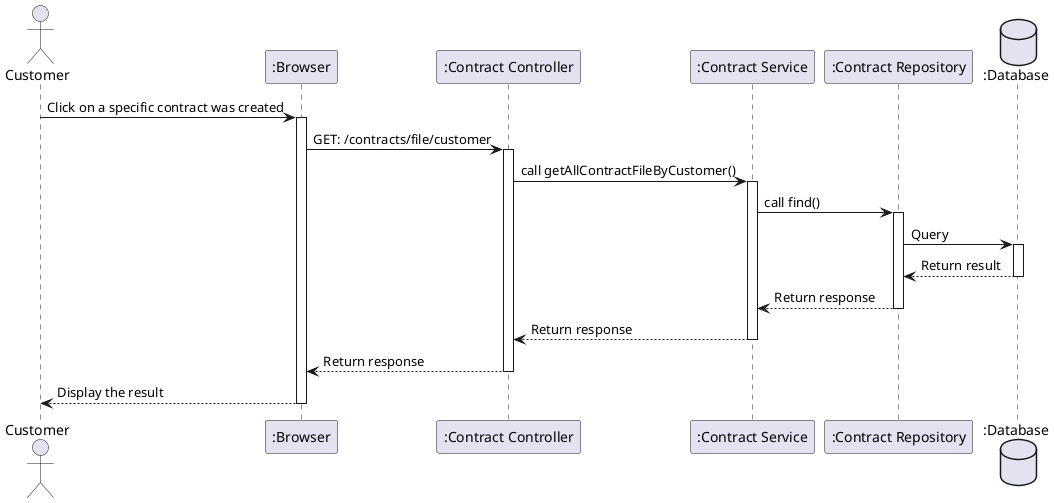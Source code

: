@startuml
actor Customer as A
participant ":Browser" as B
participant ":Contract Controller" as C
participant ":Contract Service" as D
participant ":Contract Repository" as E
database ":Database" as F

A -> B++: Click on a specific contract was created
B -> C++: GET: /contracts/file/customer
C -> D++: call getAllContractFileByCustomer()
D -> E++: call find()
E -> F++: Query
F --> E--: Return result
E --> D--: Return response
D --> C--: Return response
C --> B--: Return response
B --> A--: Display the result
@enduml